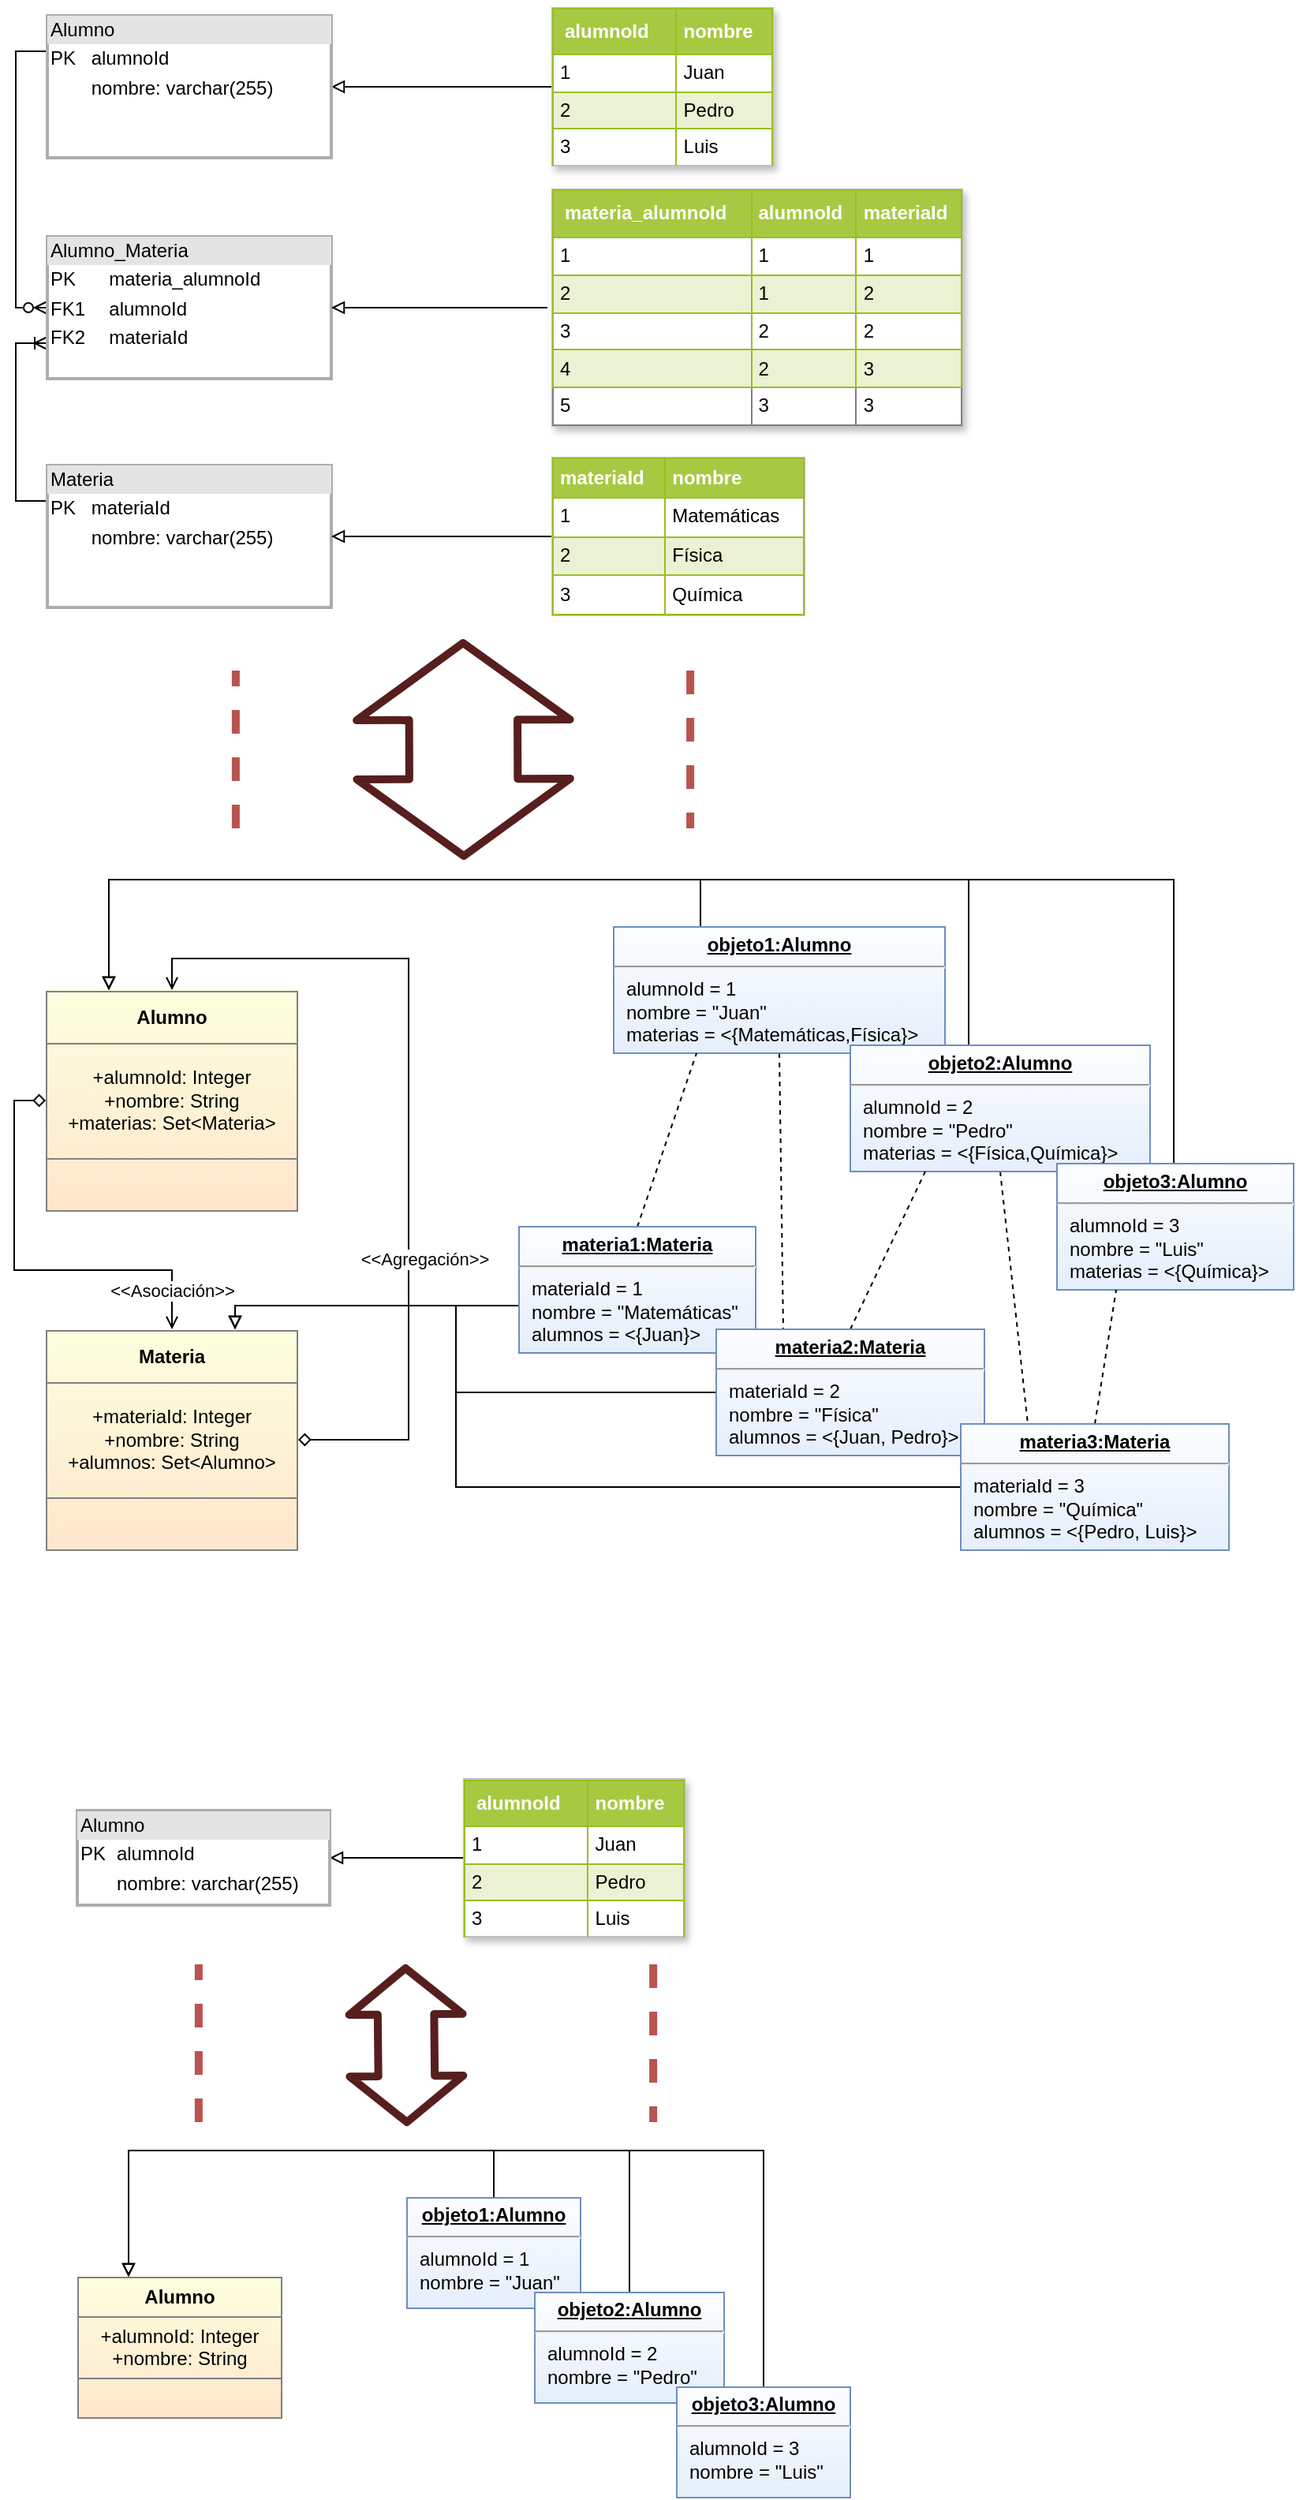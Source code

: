 <mxfile version="10.5.3" type="device"><diagram name="Page-1" id="c4acf3e9-155e-7222-9cf6-157b1a14988f"><mxGraphModel dx="2393" dy="1276" grid="1" gridSize="10" guides="1" tooltips="1" connect="1" arrows="1" fold="1" page="1" pageScale="1" pageWidth="850" pageHeight="1100" background="#ffffff" math="0" shadow="0"><root><mxCell id="0"/><mxCell id="1" parent="0"/><mxCell id="PIDoBStmk14sWm_oA46S-13" style="edgeStyle=orthogonalEdgeStyle;rounded=0;orthogonalLoop=1;jettySize=auto;html=1;endArrow=block;endFill=0;" edge="1" parent="1" source="PIDoBStmk14sWm_oA46S-1" target="PIDoBStmk14sWm_oA46S-4"><mxGeometry relative="1" as="geometry"/></mxCell><mxCell id="PIDoBStmk14sWm_oA46S-1" value="&lt;table border=&quot;1&quot; width=&quot;100%&quot; cellpadding=&quot;4&quot; style=&quot;width: 100% ; height: 100% ; border-collapse: collapse&quot;&gt;&lt;tbody&gt;&lt;tr style=&quot;background-color: #a7c942 ; color: #ffffff ; border: 1px solid #98bf21&quot;&gt;&lt;th align=&quot;left&quot;&gt;&lt;table&gt;&lt;tbody&gt;&lt;tr&gt;&lt;th align=&quot;left&quot;&gt;alumnoId&lt;/th&gt;&lt;/tr&gt;&lt;/tbody&gt;&lt;/table&gt;&lt;/th&gt;&lt;th align=&quot;left&quot;&gt;nombre&lt;/th&gt;&lt;/tr&gt;&lt;tr style=&quot;border: 1px solid #98bf21&quot;&gt;&lt;td&gt;1&lt;/td&gt;&lt;td&gt;Juan&lt;/td&gt;&lt;/tr&gt;&lt;tr style=&quot;background-color: #eaf2d3 ; border: 1px solid #98bf21&quot;&gt;&lt;td&gt;2&lt;/td&gt;&lt;td&gt;Pedro&lt;/td&gt;&lt;/tr&gt;&lt;tr style=&quot;border: 1px solid #98bf21&quot;&gt;&lt;td&gt;3&lt;/td&gt;&lt;td&gt;Luis&lt;/td&gt;&lt;/tr&gt;&lt;/tbody&gt;&lt;/table&gt;" style="text;html=1;strokeColor=#c0c0c0;fillColor=#ffffff;overflow=fill;rounded=0;shadow=1;glass=0;comic=0;perimeter=none;gradientColor=none;gradientDirection=north;" vertex="1" parent="1"><mxGeometry x="360" y="30" width="140" height="100" as="geometry"/></mxCell><mxCell id="PIDoBStmk14sWm_oA46S-25" value="&amp;lt;&amp;lt;Agregación&amp;gt;&amp;gt;" style="edgeStyle=orthogonalEdgeStyle;rounded=0;orthogonalLoop=1;jettySize=auto;html=1;exitX=1;exitY=0.5;exitDx=0;exitDy=0;entryX=0.5;entryY=0;entryDx=0;entryDy=0;startArrow=diamond;startFill=0;endArrow=open;endFill=0;" edge="1" parent="1" source="PIDoBStmk14sWm_oA46S-2" target="PIDoBStmk14sWm_oA46S-22"><mxGeometry x="-0.321" y="-10" relative="1" as="geometry"><Array as="points"><mxPoint x="269" y="937.5"/><mxPoint x="269" y="632.5"/><mxPoint x="119" y="632.5"/></Array><mxPoint as="offset"/></mxGeometry></mxCell><mxCell id="PIDoBStmk14sWm_oA46S-2" value="&lt;table border=&quot;1&quot; width=&quot;100%&quot; cellpadding=&quot;4&quot; style=&quot;width: 100% ; height: 100% ; border-collapse: collapse&quot;&gt;&lt;tbody&gt;&lt;tr&gt;&lt;th align=&quot;center&quot;&gt;&lt;b&gt;Materia&lt;/b&gt;&lt;/th&gt;&lt;/tr&gt;&lt;tr&gt;&lt;td align=&quot;center&quot;&gt;+materiaId: Integer&lt;br&gt;+nombre: String&lt;br&gt;+alumnos: Set&amp;lt;Alumno&amp;gt;&lt;/td&gt;&lt;/tr&gt;&lt;tr&gt;&lt;td align=&quot;center&quot;&gt;&lt;br&gt;&lt;/td&gt;&lt;/tr&gt;&lt;/tbody&gt;&lt;/table&gt;" style="text;html=1;strokeColor=none;fillColor=#FFE6CC;overflow=fill;gradientColor=#FCFFDE;gradientDirection=north;" vertex="1" parent="1"><mxGeometry x="39" y="867.5" width="160" height="140" as="geometry"/></mxCell><mxCell id="PIDoBStmk14sWm_oA46S-31" style="edgeStyle=orthogonalEdgeStyle;rounded=0;orthogonalLoop=1;jettySize=auto;html=1;entryX=0.25;entryY=0;entryDx=0;entryDy=0;startArrow=none;startFill=0;endArrow=block;endFill=0;" edge="1" parent="1" source="PIDoBStmk14sWm_oA46S-3" target="PIDoBStmk14sWm_oA46S-22"><mxGeometry relative="1" as="geometry"><Array as="points"><mxPoint x="454" y="582.5"/><mxPoint x="79" y="582.5"/></Array></mxGeometry></mxCell><mxCell id="PIDoBStmk14sWm_oA46S-45" style="edgeStyle=none;rounded=0;orthogonalLoop=1;jettySize=auto;html=1;entryX=0.25;entryY=0;entryDx=0;entryDy=0;dashed=1;startArrow=none;startFill=0;endArrow=none;endFill=0;exitX=0.5;exitY=1;exitDx=0;exitDy=0;" edge="1" parent="1" source="PIDoBStmk14sWm_oA46S-3" target="PIDoBStmk14sWm_oA46S-36"><mxGeometry relative="1" as="geometry"/></mxCell><object label="&lt;p style=&quot;margin: 0px ; margin-top: 4px ; text-align: center ; text-decoration: underline&quot;&gt;&lt;b&gt;objeto1:Alumno&lt;/b&gt;&lt;/p&gt;&lt;hr&gt;&lt;p style=&quot;margin: 0px ; margin-left: 8px&quot;&gt;alumnoId = 1&lt;/p&gt;&lt;p style=&quot;margin: 0px ; margin-left: 8px&quot;&gt;nombre = &quot;Juan&quot;&lt;/p&gt;&lt;p style=&quot;margin: 0px ; margin-left: 8px&quot;&gt;materias = &amp;lt;{Matemá&lt;span&gt;ticas,Física}&amp;gt;&lt;/span&gt;&lt;/p&gt;" id="PIDoBStmk14sWm_oA46S-3"><mxCell style="verticalAlign=top;align=left;overflow=fill;fontSize=12;fontFamily=Helvetica;html=1;fillColor=#E5EEFC;strokeColor=#6c8ebf;gradientColor=#FCFEFF;gradientDirection=north;" vertex="1" parent="1"><mxGeometry x="399" y="612.5" width="210" height="80" as="geometry"/></mxCell></object><mxCell id="PIDoBStmk14sWm_oA46S-21" style="edgeStyle=orthogonalEdgeStyle;rounded=0;orthogonalLoop=1;jettySize=auto;html=1;exitX=0;exitY=0.25;exitDx=0;exitDy=0;entryX=0;entryY=0.5;entryDx=0;entryDy=0;endArrow=ERzeroToMany;endFill=1;" edge="1" parent="1" source="PIDoBStmk14sWm_oA46S-4" target="PIDoBStmk14sWm_oA46S-6"><mxGeometry relative="1" as="geometry"/></mxCell><mxCell id="PIDoBStmk14sWm_oA46S-4" value="&lt;div style=&quot;box-sizing: border-box ; width: 100% ; background: #e4e4e4 ; padding: 2px&quot;&gt;Alumno&lt;/div&gt;&lt;table style=&quot;width: 100% ; font-size: 1em&quot; cellpadding=&quot;2&quot; cellspacing=&quot;0&quot;&gt;&lt;tbody&gt;&lt;tr&gt;&lt;td&gt;PK&lt;/td&gt;&lt;td&gt;alumnoId&lt;/td&gt;&lt;/tr&gt;&lt;tr&gt;&lt;td&gt;&lt;/td&gt;&lt;td&gt;nombre: varchar(255)&lt;br&gt;&lt;/td&gt;&lt;/tr&gt;&lt;/tbody&gt;&lt;/table&gt;" style="verticalAlign=top;align=left;overflow=fill;html=1;rounded=0;strokeWidth=2;perimeterSpacing=0;strokeColor=#ADADAD;" vertex="1" parent="1"><mxGeometry x="40" y="35" width="180" height="90" as="geometry"/></mxCell><mxCell id="PIDoBStmk14sWm_oA46S-20" style="edgeStyle=orthogonalEdgeStyle;rounded=0;orthogonalLoop=1;jettySize=auto;html=1;exitX=0;exitY=0.25;exitDx=0;exitDy=0;entryX=0;entryY=0.75;entryDx=0;entryDy=0;endArrow=ERoneToMany;endFill=0;" edge="1" parent="1" source="PIDoBStmk14sWm_oA46S-5" target="PIDoBStmk14sWm_oA46S-6"><mxGeometry relative="1" as="geometry"/></mxCell><mxCell id="PIDoBStmk14sWm_oA46S-5" value="&lt;div style=&quot;box-sizing: border-box ; width: 100% ; background: #e4e4e4 ; padding: 2px&quot;&gt;Materia&lt;/div&gt;&lt;table style=&quot;width: 100% ; font-size: 1em&quot; cellpadding=&quot;2&quot; cellspacing=&quot;0&quot;&gt;&lt;tbody&gt;&lt;tr&gt;&lt;td&gt;PK&lt;/td&gt;&lt;td&gt;materiaId&lt;/td&gt;&lt;/tr&gt;&lt;tr&gt;&lt;td&gt;&lt;/td&gt;&lt;td&gt;nombre: varchar(255)&lt;br&gt;&lt;/td&gt;&lt;/tr&gt;&lt;/tbody&gt;&lt;/table&gt;" style="verticalAlign=top;align=left;overflow=fill;html=1;strokeWidth=2;strokeColor=#ADADAD;" vertex="1" parent="1"><mxGeometry x="40" y="320" width="180" height="90" as="geometry"/></mxCell><mxCell id="PIDoBStmk14sWm_oA46S-6" value="&lt;div style=&quot;box-sizing: border-box ; width: 100% ; background: #e4e4e4 ; padding: 2px&quot;&gt;Alumno_Materia&lt;/div&gt;&lt;table style=&quot;width: 100% ; font-size: 1em&quot; cellpadding=&quot;2&quot; cellspacing=&quot;0&quot;&gt;&lt;tbody&gt;&lt;tr&gt;&lt;td&gt;PK&lt;/td&gt;&lt;td&gt;materia_alumnoId&lt;/td&gt;&lt;/tr&gt;&lt;tr&gt;&lt;td&gt;FK1&lt;/td&gt;&lt;td&gt;&lt;span&gt;alumnoId&lt;/span&gt;&lt;br&gt;&lt;/td&gt;&lt;/tr&gt;&lt;tr&gt;&lt;td&gt;FK2&lt;/td&gt;&lt;td&gt;materiaId&lt;br&gt;&lt;/td&gt;&lt;/tr&gt;&lt;/tbody&gt;&lt;/table&gt;" style="verticalAlign=top;align=left;overflow=fill;html=1;strokeWidth=2;strokeColor=#ADADAD;" vertex="1" parent="1"><mxGeometry x="40" y="175" width="180" height="90" as="geometry"/></mxCell><mxCell id="PIDoBStmk14sWm_oA46S-14" style="edgeStyle=orthogonalEdgeStyle;rounded=0;orthogonalLoop=1;jettySize=auto;html=1;endArrow=block;endFill=0;" edge="1" parent="1" source="PIDoBStmk14sWm_oA46S-7" target="PIDoBStmk14sWm_oA46S-6"><mxGeometry relative="1" as="geometry"/></mxCell><mxCell id="PIDoBStmk14sWm_oA46S-7" value="&lt;table border=&quot;1&quot; width=&quot;100%&quot; cellpadding=&quot;4&quot; style=&quot;width: 100% ; height: 100% ; border-collapse: collapse&quot;&gt;&lt;tbody&gt;&lt;tr style=&quot;background-color: #a7c942 ; color: #ffffff ; border: 1px solid #98bf21&quot;&gt;&lt;th align=&quot;left&quot;&gt;&lt;table&gt;&lt;tbody&gt;&lt;tr&gt;&lt;td&gt;materia_alumnoId&lt;/td&gt;&lt;/tr&gt;&lt;/tbody&gt;&lt;/table&gt;&lt;/th&gt;&lt;th align=&quot;left&quot;&gt;alumnoId&lt;/th&gt;&lt;th align=&quot;left&quot;&gt;materiaId&lt;/th&gt;&lt;/tr&gt;&lt;tr style=&quot;border: 1px solid #98bf21&quot;&gt;&lt;td&gt;1&lt;/td&gt;&lt;td&gt;1&lt;/td&gt;&lt;td&gt;1&lt;/td&gt;&lt;/tr&gt;&lt;tr style=&quot;background-color: #eaf2d3 ; border: 1px solid #98bf21&quot;&gt;&lt;td&gt;2&lt;/td&gt;&lt;td&gt;1&lt;/td&gt;&lt;td&gt;2&lt;/td&gt;&lt;/tr&gt;&lt;tr style=&quot;border: 1px solid #98bf21&quot;&gt;&lt;td&gt;3&lt;/td&gt;&lt;td&gt;2&lt;/td&gt;&lt;td&gt;2&lt;/td&gt;&lt;/tr&gt;&lt;tr style=&quot;background-color: #eaf2d3 ; border: 1px solid #98bf21&quot;&gt;&lt;td&gt;4&lt;/td&gt;&lt;td&gt;2&lt;/td&gt;&lt;td&gt;3&lt;/td&gt;&lt;/tr&gt;&lt;tr&gt;&lt;td&gt;5&lt;/td&gt;&lt;td&gt;3&lt;/td&gt;&lt;td&gt;3&lt;/td&gt;&lt;/tr&gt;&lt;/tbody&gt;&lt;/table&gt;" style="text;html=1;strokeColor=#c0c0c0;fillColor=#ffffff;overflow=fill;rounded=0;shadow=1;comic=0;perimeterSpacing=3;strokeOpacity=100;" vertex="1" parent="1"><mxGeometry x="360" y="145" width="260" height="150" as="geometry"/></mxCell><mxCell id="PIDoBStmk14sWm_oA46S-15" style="edgeStyle=orthogonalEdgeStyle;rounded=0;orthogonalLoop=1;jettySize=auto;html=1;endArrow=block;endFill=0;" edge="1" parent="1" source="PIDoBStmk14sWm_oA46S-8" target="PIDoBStmk14sWm_oA46S-5"><mxGeometry relative="1" as="geometry"/></mxCell><mxCell id="PIDoBStmk14sWm_oA46S-8" value="&lt;table border=&quot;1&quot; width=&quot;100%&quot; cellpadding=&quot;4&quot; style=&quot;width: 100% ; height: 100% ; border-collapse: collapse&quot;&gt;&lt;tbody&gt;&lt;tr style=&quot;background-color: #a7c942 ; color: #ffffff ; border: 1px solid #98bf21&quot;&gt;&lt;th align=&quot;left&quot;&gt;materiaId&lt;/th&gt;&lt;th align=&quot;left&quot;&gt;nombre&lt;/th&gt;&lt;/tr&gt;&lt;tr style=&quot;border: 1px solid #98bf21&quot;&gt;&lt;td&gt;1&lt;/td&gt;&lt;td&gt;Matemáticas&lt;/td&gt;&lt;/tr&gt;&lt;tr style=&quot;background-color: #eaf2d3 ; border: 1px solid #98bf21&quot;&gt;&lt;td&gt;2&lt;/td&gt;&lt;td&gt;Física&lt;/td&gt;&lt;/tr&gt;&lt;tr style=&quot;border: 1px solid #98bf21&quot;&gt;&lt;td&gt;3&lt;/td&gt;&lt;td&gt;Química&lt;/td&gt;&lt;/tr&gt;&lt;/tbody&gt;&lt;/table&gt;" style="text;html=1;strokeColor=#c0c0c0;fillColor=#ffffff;overflow=fill;rounded=0;" vertex="1" parent="1"><mxGeometry x="360" y="315" width="160" height="100" as="geometry"/></mxCell><mxCell id="PIDoBStmk14sWm_oA46S-27" value="&amp;lt;&amp;lt;Asociación&amp;gt;&amp;gt;" style="edgeStyle=orthogonalEdgeStyle;rounded=0;orthogonalLoop=1;jettySize=auto;html=1;exitX=0;exitY=0.5;exitDx=0;exitDy=0;entryX=0.5;entryY=0;entryDx=0;entryDy=0;startArrow=diamond;startFill=0;endArrow=open;endFill=0;" edge="1" parent="1" source="PIDoBStmk14sWm_oA46S-22" target="PIDoBStmk14sWm_oA46S-2"><mxGeometry x="0.811" relative="1" as="geometry"><mxPoint as="offset"/></mxGeometry></mxCell><mxCell id="PIDoBStmk14sWm_oA46S-22" value="&lt;table border=&quot;1&quot; width=&quot;100%&quot; cellpadding=&quot;4&quot; style=&quot;width: 100% ; height: 100% ; border-collapse: collapse&quot;&gt;&lt;tbody&gt;&lt;tr&gt;&lt;th align=&quot;center&quot;&gt;Alumno&lt;/th&gt;&lt;/tr&gt;&lt;tr&gt;&lt;td align=&quot;center&quot;&gt;+alumnoId: Integer&lt;br&gt;+nombre: String&lt;br&gt;+materias: Set&amp;lt;Materia&amp;gt;&lt;br&gt;&lt;/td&gt;&lt;/tr&gt;&lt;tr&gt;&lt;td align=&quot;center&quot;&gt;&lt;br&gt;&lt;/td&gt;&lt;/tr&gt;&lt;/tbody&gt;&lt;/table&gt;" style="text;html=1;strokeColor=none;fillColor=#FFE6CC;overflow=fill;gradientColor=#FCFFDE;gradientDirection=north;" vertex="1" parent="1"><mxGeometry x="39" y="652.5" width="160" height="140" as="geometry"/></mxCell><mxCell id="PIDoBStmk14sWm_oA46S-32" style="edgeStyle=orthogonalEdgeStyle;rounded=0;orthogonalLoop=1;jettySize=auto;html=1;entryX=0.25;entryY=0;entryDx=0;entryDy=0;startArrow=none;startFill=0;endArrow=block;endFill=0;" edge="1" parent="1" source="PIDoBStmk14sWm_oA46S-29" target="PIDoBStmk14sWm_oA46S-22"><mxGeometry relative="1" as="geometry"><Array as="points"><mxPoint x="624" y="582.5"/><mxPoint x="79" y="582.5"/></Array></mxGeometry></mxCell><mxCell id="PIDoBStmk14sWm_oA46S-46" style="edgeStyle=none;rounded=0;orthogonalLoop=1;jettySize=auto;html=1;entryX=0.25;entryY=0;entryDx=0;entryDy=0;dashed=1;startArrow=none;startFill=0;endArrow=none;endFill=0;exitX=0.5;exitY=1;exitDx=0;exitDy=0;" edge="1" parent="1" source="PIDoBStmk14sWm_oA46S-29" target="PIDoBStmk14sWm_oA46S-37"><mxGeometry relative="1" as="geometry"/></mxCell><object label="&lt;p style=&quot;margin: 0px ; margin-top: 4px ; text-align: center ; text-decoration: underline&quot;&gt;&lt;b&gt;objeto2:Alumno&lt;/b&gt;&lt;/p&gt;&lt;hr&gt;&lt;p style=&quot;margin: 0px ; margin-left: 8px&quot;&gt;alumnoId = 2&lt;br&gt;&lt;/p&gt;&lt;p style=&quot;margin: 0px ; margin-left: 8px&quot;&gt;nombre = &quot;Pedro&quot;&lt;/p&gt;&lt;p style=&quot;margin: 0px ; margin-left: 8px&quot;&gt;materias = &amp;lt;{Física,Química}&amp;gt;&lt;br&gt;&lt;/p&gt;" id="PIDoBStmk14sWm_oA46S-29"><mxCell style="verticalAlign=top;align=left;overflow=fill;fontSize=12;fontFamily=Helvetica;html=1;fillColor=#E5EEFC;strokeColor=#6c8ebf;gradientColor=#FCFEFF;gradientDirection=north;" vertex="1" parent="1"><mxGeometry x="549" y="687.5" width="190" height="80" as="geometry"/></mxCell></object><mxCell id="PIDoBStmk14sWm_oA46S-33" style="edgeStyle=orthogonalEdgeStyle;rounded=0;orthogonalLoop=1;jettySize=auto;html=1;entryX=0.25;entryY=0;entryDx=0;entryDy=0;startArrow=none;startFill=0;endArrow=block;endFill=0;" edge="1" parent="1" source="PIDoBStmk14sWm_oA46S-30" target="PIDoBStmk14sWm_oA46S-22"><mxGeometry relative="1" as="geometry"><Array as="points"><mxPoint x="754" y="582.5"/><mxPoint x="79" y="582.5"/></Array></mxGeometry></mxCell><object label="&lt;p style=&quot;margin: 0px ; margin-top: 4px ; text-align: center ; text-decoration: underline&quot;&gt;&lt;b&gt;objeto3:Alumno&lt;/b&gt;&lt;/p&gt;&lt;hr&gt;&lt;p style=&quot;margin: 0px ; margin-left: 8px&quot;&gt;alumnoId = 3&lt;br&gt;&lt;/p&gt;&lt;p style=&quot;margin: 0px ; margin-left: 8px&quot;&gt;nombre = &quot;Luis&quot;&lt;/p&gt;&lt;p style=&quot;margin: 0px ; margin-left: 8px&quot;&gt;materias = &amp;lt;{Química}&amp;gt;&lt;br&gt;&lt;/p&gt;" id="PIDoBStmk14sWm_oA46S-30"><mxCell style="verticalAlign=top;align=left;overflow=fill;fontSize=12;fontFamily=Helvetica;html=1;fillColor=#E5EEFC;strokeColor=#6c8ebf;gradientColor=#FCFEFF;gradientDirection=north;" vertex="1" parent="1"><mxGeometry x="680" y="762.5" width="150" height="80" as="geometry"/></mxCell></object><mxCell id="PIDoBStmk14sWm_oA46S-40" style="edgeStyle=orthogonalEdgeStyle;rounded=0;orthogonalLoop=1;jettySize=auto;html=1;entryX=0.75;entryY=0;entryDx=0;entryDy=0;startArrow=none;startFill=0;endArrow=block;endFill=0;" edge="1" parent="1" source="PIDoBStmk14sWm_oA46S-35" target="PIDoBStmk14sWm_oA46S-2"><mxGeometry relative="1" as="geometry"><Array as="points"><mxPoint x="159" y="852.5"/></Array></mxGeometry></mxCell><mxCell id="PIDoBStmk14sWm_oA46S-41" style="rounded=0;orthogonalLoop=1;jettySize=auto;html=1;entryX=0.25;entryY=1;entryDx=0;entryDy=0;startArrow=none;startFill=0;endArrow=none;endFill=0;dashed=1;exitX=0.5;exitY=0;exitDx=0;exitDy=0;" edge="1" parent="1" source="PIDoBStmk14sWm_oA46S-35" target="PIDoBStmk14sWm_oA46S-3"><mxGeometry relative="1" as="geometry"/></mxCell><object label="&lt;p style=&quot;margin: 0px ; margin-top: 4px ; text-align: center ; text-decoration: underline&quot;&gt;&lt;b&gt;materia1:Materia&lt;/b&gt;&lt;/p&gt;&lt;hr&gt;&lt;p style=&quot;margin: 0px ; margin-left: 8px&quot;&gt;&lt;span&gt;materiaId = 1&lt;/span&gt;&lt;br&gt;&lt;/p&gt;&lt;p style=&quot;margin: 0px ; margin-left: 8px&quot;&gt;nombre = &quot;Matemáticas&quot;&lt;/p&gt;&lt;p style=&quot;margin: 0px ; margin-left: 8px&quot;&gt;alumnos = &amp;lt;{Juan&lt;span&gt;}&amp;gt;&lt;/span&gt;&lt;/p&gt;" id="PIDoBStmk14sWm_oA46S-35"><mxCell style="verticalAlign=top;align=left;overflow=fill;fontSize=12;fontFamily=Helvetica;html=1;fillColor=#E5EEFC;strokeColor=#6c8ebf;gradientColor=#FCFEFF;gradientDirection=north;" vertex="1" parent="1"><mxGeometry x="339" y="802.5" width="150" height="80" as="geometry"/></mxCell></object><mxCell id="PIDoBStmk14sWm_oA46S-39" style="edgeStyle=orthogonalEdgeStyle;rounded=0;orthogonalLoop=1;jettySize=auto;html=1;entryX=0.75;entryY=0;entryDx=0;entryDy=0;startArrow=none;startFill=0;endArrow=block;endFill=0;" edge="1" parent="1" source="PIDoBStmk14sWm_oA46S-36" target="PIDoBStmk14sWm_oA46S-2"><mxGeometry relative="1" as="geometry"><Array as="points"><mxPoint x="299" y="907.5"/><mxPoint x="299" y="852.5"/><mxPoint x="159" y="852.5"/></Array></mxGeometry></mxCell><mxCell id="PIDoBStmk14sWm_oA46S-42" style="edgeStyle=none;rounded=0;orthogonalLoop=1;jettySize=auto;html=1;entryX=0.25;entryY=1;entryDx=0;entryDy=0;dashed=1;startArrow=none;startFill=0;endArrow=none;endFill=0;exitX=0.5;exitY=0;exitDx=0;exitDy=0;" edge="1" parent="1" source="PIDoBStmk14sWm_oA46S-36" target="PIDoBStmk14sWm_oA46S-29"><mxGeometry relative="1" as="geometry"/></mxCell><object label="&lt;p style=&quot;margin: 0px ; margin-top: 4px ; text-align: center ; text-decoration: underline&quot;&gt;&lt;b&gt;materia2:Materia&lt;/b&gt;&lt;/p&gt;&lt;hr&gt;&lt;p style=&quot;margin: 0px ; margin-left: 8px&quot;&gt;&lt;span&gt;materiaId = 2&lt;/span&gt;&lt;br&gt;&lt;/p&gt;&lt;p style=&quot;margin: 0px ; margin-left: 8px&quot;&gt;nombre = &quot;Física&quot;&lt;/p&gt;&lt;p style=&quot;margin: 0px ; margin-left: 8px&quot;&gt;alumnos = &amp;lt;{Juan,&amp;nbsp;&lt;span&gt;Pedro}&amp;gt;&lt;/span&gt;&lt;/p&gt;" id="PIDoBStmk14sWm_oA46S-36"><mxCell style="verticalAlign=top;align=left;overflow=fill;fontSize=12;fontFamily=Helvetica;html=1;fillColor=#E5EEFC;strokeColor=#6c8ebf;gradientColor=#FCFEFF;gradientDirection=north;" vertex="1" parent="1"><mxGeometry x="464" y="867.5" width="170" height="80" as="geometry"/></mxCell></object><mxCell id="PIDoBStmk14sWm_oA46S-38" style="edgeStyle=orthogonalEdgeStyle;rounded=0;orthogonalLoop=1;jettySize=auto;html=1;entryX=0.75;entryY=0;entryDx=0;entryDy=0;startArrow=none;startFill=0;endArrow=block;endFill=0;" edge="1" parent="1" source="PIDoBStmk14sWm_oA46S-37" target="PIDoBStmk14sWm_oA46S-2"><mxGeometry relative="1" as="geometry"><Array as="points"><mxPoint x="299" y="967.5"/><mxPoint x="299" y="852.5"/><mxPoint x="159" y="852.5"/></Array></mxGeometry></mxCell><mxCell id="PIDoBStmk14sWm_oA46S-43" style="edgeStyle=none;rounded=0;orthogonalLoop=1;jettySize=auto;html=1;entryX=0.25;entryY=1;entryDx=0;entryDy=0;dashed=1;startArrow=none;startFill=0;endArrow=none;endFill=0;exitX=0.5;exitY=0;exitDx=0;exitDy=0;" edge="1" parent="1" source="PIDoBStmk14sWm_oA46S-37" target="PIDoBStmk14sWm_oA46S-30"><mxGeometry relative="1" as="geometry"/></mxCell><object label="&lt;p style=&quot;margin: 0px ; margin-top: 4px ; text-align: center ; text-decoration: underline&quot;&gt;&lt;b&gt;materia3:Materia&lt;/b&gt;&lt;/p&gt;&lt;hr&gt;&lt;p style=&quot;margin: 0px ; margin-left: 8px&quot;&gt;&lt;span&gt;materiaId = 3&lt;/span&gt;&lt;br&gt;&lt;/p&gt;&lt;p style=&quot;margin: 0px ; margin-left: 8px&quot;&gt;nombre = &quot;Química&quot;&lt;/p&gt;&lt;p style=&quot;margin: 0px ; margin-left: 8px&quot;&gt;alumnos = &amp;lt;{&lt;span&gt;Pedro, Luis}&amp;gt;&lt;/span&gt;&lt;/p&gt;" id="PIDoBStmk14sWm_oA46S-37"><mxCell style="verticalAlign=top;align=left;overflow=fill;fontSize=12;fontFamily=Helvetica;html=1;fillColor=#E5EEFC;strokeColor=#6c8ebf;gradientColor=#FCFEFF;gradientDirection=north;" vertex="1" parent="1"><mxGeometry x="619" y="927.5" width="170" height="80" as="geometry"/></mxCell></object><mxCell id="PIDoBStmk14sWm_oA46S-47" style="edgeStyle=orthogonalEdgeStyle;rounded=0;orthogonalLoop=1;jettySize=auto;html=1;endArrow=block;endFill=0;" edge="1" parent="1" source="PIDoBStmk14sWm_oA46S-48" target="PIDoBStmk14sWm_oA46S-51"><mxGeometry relative="1" as="geometry"/></mxCell><mxCell id="PIDoBStmk14sWm_oA46S-48" value="&lt;table border=&quot;1&quot; width=&quot;100%&quot; cellpadding=&quot;4&quot; style=&quot;width: 100% ; height: 100% ; border-collapse: collapse&quot;&gt;&lt;tbody&gt;&lt;tr style=&quot;background-color: #a7c942 ; color: #ffffff ; border: 1px solid #98bf21&quot;&gt;&lt;th align=&quot;left&quot;&gt;&lt;table&gt;&lt;tbody&gt;&lt;tr&gt;&lt;th align=&quot;left&quot;&gt;alumnoId&lt;/th&gt;&lt;/tr&gt;&lt;/tbody&gt;&lt;/table&gt;&lt;/th&gt;&lt;th align=&quot;left&quot;&gt;nombre&lt;/th&gt;&lt;/tr&gt;&lt;tr style=&quot;border: 1px solid #98bf21&quot;&gt;&lt;td&gt;1&lt;/td&gt;&lt;td&gt;Juan&lt;/td&gt;&lt;/tr&gt;&lt;tr style=&quot;background-color: #eaf2d3 ; border: 1px solid #98bf21&quot;&gt;&lt;td&gt;2&lt;/td&gt;&lt;td&gt;Pedro&lt;/td&gt;&lt;/tr&gt;&lt;tr style=&quot;border: 1px solid #98bf21&quot;&gt;&lt;td&gt;3&lt;/td&gt;&lt;td&gt;Luis&lt;/td&gt;&lt;/tr&gt;&lt;/tbody&gt;&lt;/table&gt;" style="text;html=1;strokeColor=#c0c0c0;fillColor=#ffffff;overflow=fill;rounded=0;shadow=1;glass=0;comic=0;perimeter=none;gradientColor=none;gradientDirection=north;" vertex="1" parent="1"><mxGeometry x="304" y="1152.5" width="140" height="100" as="geometry"/></mxCell><mxCell id="PIDoBStmk14sWm_oA46S-49" style="edgeStyle=orthogonalEdgeStyle;rounded=0;orthogonalLoop=1;jettySize=auto;html=1;entryX=0.25;entryY=0;entryDx=0;entryDy=0;startArrow=none;startFill=0;endArrow=block;endFill=0;" edge="1" parent="1" source="PIDoBStmk14sWm_oA46S-50" target="PIDoBStmk14sWm_oA46S-52"><mxGeometry relative="1" as="geometry"><Array as="points"><mxPoint x="323" y="1388"/><mxPoint x="92" y="1388"/></Array></mxGeometry></mxCell><object label="&lt;p style=&quot;margin: 0px ; margin-top: 4px ; text-align: center ; text-decoration: underline&quot;&gt;&lt;b&gt;objeto1:Alumno&lt;/b&gt;&lt;/p&gt;&lt;hr&gt;&lt;p style=&quot;margin: 0px ; margin-left: 8px&quot;&gt;alumnoId = 1&lt;/p&gt;&lt;p style=&quot;margin: 0px ; margin-left: 8px&quot;&gt;nombre = &quot;Juan&quot;&lt;br&gt;&lt;/p&gt;" id="PIDoBStmk14sWm_oA46S-50"><mxCell style="verticalAlign=top;align=left;overflow=fill;fontSize=12;fontFamily=Helvetica;html=1;fillColor=#E5EEFC;strokeColor=#6c8ebf;gradientColor=#FCFEFF;gradientDirection=north;" vertex="1" parent="1"><mxGeometry x="268" y="1418" width="110" height="70" as="geometry"/></mxCell></object><mxCell id="PIDoBStmk14sWm_oA46S-51" value="&lt;div style=&quot;box-sizing: border-box ; width: 100% ; background: #e4e4e4 ; padding: 2px&quot;&gt;Alumno&lt;/div&gt;&lt;table style=&quot;width: 100% ; font-size: 1em&quot; cellpadding=&quot;2&quot; cellspacing=&quot;0&quot;&gt;&lt;tbody&gt;&lt;tr&gt;&lt;td&gt;PK&lt;/td&gt;&lt;td&gt;alumnoId&lt;/td&gt;&lt;/tr&gt;&lt;tr&gt;&lt;td&gt;&lt;/td&gt;&lt;td&gt;nombre: varchar(255)&lt;br&gt;&lt;/td&gt;&lt;/tr&gt;&lt;/tbody&gt;&lt;/table&gt;" style="verticalAlign=top;align=left;overflow=fill;html=1;strokeWidth=2;strokeColor=#ADADAD;" vertex="1" parent="1"><mxGeometry x="59" y="1172.5" width="160" height="60" as="geometry"/></mxCell><mxCell id="PIDoBStmk14sWm_oA46S-52" value="&lt;table border=&quot;1&quot; width=&quot;100%&quot; cellpadding=&quot;4&quot; style=&quot;width: 100% ; height: 100% ; border-collapse: collapse&quot;&gt;&lt;tbody&gt;&lt;tr&gt;&lt;th align=&quot;center&quot;&gt;Alumno&lt;/th&gt;&lt;/tr&gt;&lt;tr&gt;&lt;td align=&quot;center&quot;&gt;+alumnoId: Integer&lt;br&gt;+nombre: String&lt;br&gt;&lt;/td&gt;&lt;/tr&gt;&lt;tr&gt;&lt;td align=&quot;center&quot;&gt;&lt;br&gt;&lt;/td&gt;&lt;/tr&gt;&lt;/tbody&gt;&lt;/table&gt;" style="text;html=1;strokeColor=none;fillColor=#FFE6CC;overflow=fill;gradientColor=#FCFFDE;gradientDirection=north;" vertex="1" parent="1"><mxGeometry x="59" y="1468" width="130" height="90" as="geometry"/></mxCell><mxCell id="PIDoBStmk14sWm_oA46S-53" style="edgeStyle=orthogonalEdgeStyle;rounded=0;orthogonalLoop=1;jettySize=auto;html=1;entryX=0.25;entryY=0;entryDx=0;entryDy=0;startArrow=none;startFill=0;endArrow=block;endFill=0;" edge="1" parent="1" source="PIDoBStmk14sWm_oA46S-54" target="PIDoBStmk14sWm_oA46S-52"><mxGeometry relative="1" as="geometry"><Array as="points"><mxPoint x="493" y="1388"/><mxPoint x="-52" y="1388"/></Array></mxGeometry></mxCell><object label="&lt;p style=&quot;margin: 0px ; margin-top: 4px ; text-align: center ; text-decoration: underline&quot;&gt;&lt;b&gt;objeto2:Alumno&lt;/b&gt;&lt;/p&gt;&lt;hr&gt;&lt;p style=&quot;margin: 0px ; margin-left: 8px&quot;&gt;alumnoId = 2&lt;br&gt;&lt;/p&gt;&lt;p style=&quot;margin: 0px ; margin-left: 8px&quot;&gt;nombre = &quot;Pedro&quot;&lt;/p&gt;" id="PIDoBStmk14sWm_oA46S-54"><mxCell style="verticalAlign=top;align=left;overflow=fill;fontSize=12;fontFamily=Helvetica;html=1;fillColor=#E5EEFC;strokeColor=#6c8ebf;gradientColor=#FCFEFF;gradientDirection=north;" vertex="1" parent="1"><mxGeometry x="349" y="1478" width="120" height="70" as="geometry"/></mxCell></object><mxCell id="PIDoBStmk14sWm_oA46S-55" style="edgeStyle=orthogonalEdgeStyle;rounded=0;orthogonalLoop=1;jettySize=auto;html=1;entryX=0.25;entryY=0;entryDx=0;entryDy=0;startArrow=none;startFill=0;endArrow=block;endFill=0;" edge="1" parent="1" source="PIDoBStmk14sWm_oA46S-56" target="PIDoBStmk14sWm_oA46S-52"><mxGeometry relative="1" as="geometry"><Array as="points"><mxPoint x="494" y="1388"/><mxPoint x="92" y="1388"/></Array></mxGeometry></mxCell><object label="&lt;p style=&quot;margin: 0px ; margin-top: 4px ; text-align: center ; text-decoration: underline&quot;&gt;&lt;b&gt;objeto3:Alumno&lt;/b&gt;&lt;/p&gt;&lt;hr&gt;&lt;p style=&quot;margin: 0px ; margin-left: 8px&quot;&gt;alumnoId = 3&lt;br&gt;&lt;/p&gt;&lt;p style=&quot;margin: 0px ; margin-left: 8px&quot;&gt;nombre = &quot;Luis&quot;&lt;/p&gt;" id="PIDoBStmk14sWm_oA46S-56"><mxCell style="verticalAlign=top;align=left;overflow=fill;fontSize=12;fontFamily=Helvetica;html=1;fillColor=#E5EEFC;strokeColor=#6c8ebf;gradientColor=#FCFEFF;gradientDirection=north;" vertex="1" parent="1"><mxGeometry x="439" y="1538" width="110" height="70" as="geometry"/></mxCell></object><mxCell id="PIDoBStmk14sWm_oA46S-57" value="" style="shape=link;html=1;dashed=1;startArrow=none;startFill=0;endArrow=none;endFill=0;width=284.118;strokeWidth=5;fillColor=#f8cecc;strokeColor=#b85450;" edge="1" parent="1"><mxGeometry width="50" height="50" relative="1" as="geometry"><mxPoint x="280" y="1270" as="sourcePoint"/><mxPoint x="280" y="1370" as="targetPoint"/></mxGeometry></mxCell><mxCell id="PIDoBStmk14sWm_oA46S-60" value="" style="shape=flexArrow;endArrow=classic;startArrow=classic;html=1;strokeWidth=5;fontSize=30;startWidth=61.522;startSize=14.6;endWidth=61.522;endSize=14.6;width=64.706;strokeColor=#571E1E;" edge="1" parent="1"><mxGeometry width="50" height="50" relative="1" as="geometry"><mxPoint x="304" y="570" as="sourcePoint"/><mxPoint x="303.5" y="430" as="targetPoint"/></mxGeometry></mxCell><mxCell id="PIDoBStmk14sWm_oA46S-61" value="" style="shape=flexArrow;endArrow=classic;startArrow=classic;html=1;strokeWidth=5;fontSize=30;startWidth=31.211;startSize=8.059;endWidth=31.211;endSize=8.059;width=31.765;strokeColor=#571E1E;" edge="1" parent="1"><mxGeometry width="50" height="50" relative="1" as="geometry"><mxPoint x="268" y="1372.5" as="sourcePoint"/><mxPoint x="267" y="1270" as="targetPoint"/></mxGeometry></mxCell><mxCell id="PIDoBStmk14sWm_oA46S-62" value="" style="shape=link;html=1;dashed=1;startArrow=none;startFill=0;endArrow=none;endFill=0;width=284.118;strokeWidth=5;fillColor=#f8cecc;strokeColor=#b85450;labelBackgroundColor=#E6E6E6;" edge="1" parent="1"><mxGeometry width="50" height="50" relative="1" as="geometry"><mxPoint x="303.5" y="450" as="sourcePoint"/><mxPoint x="303.5" y="550" as="targetPoint"/></mxGeometry></mxCell></root></mxGraphModel></diagram></mxfile>